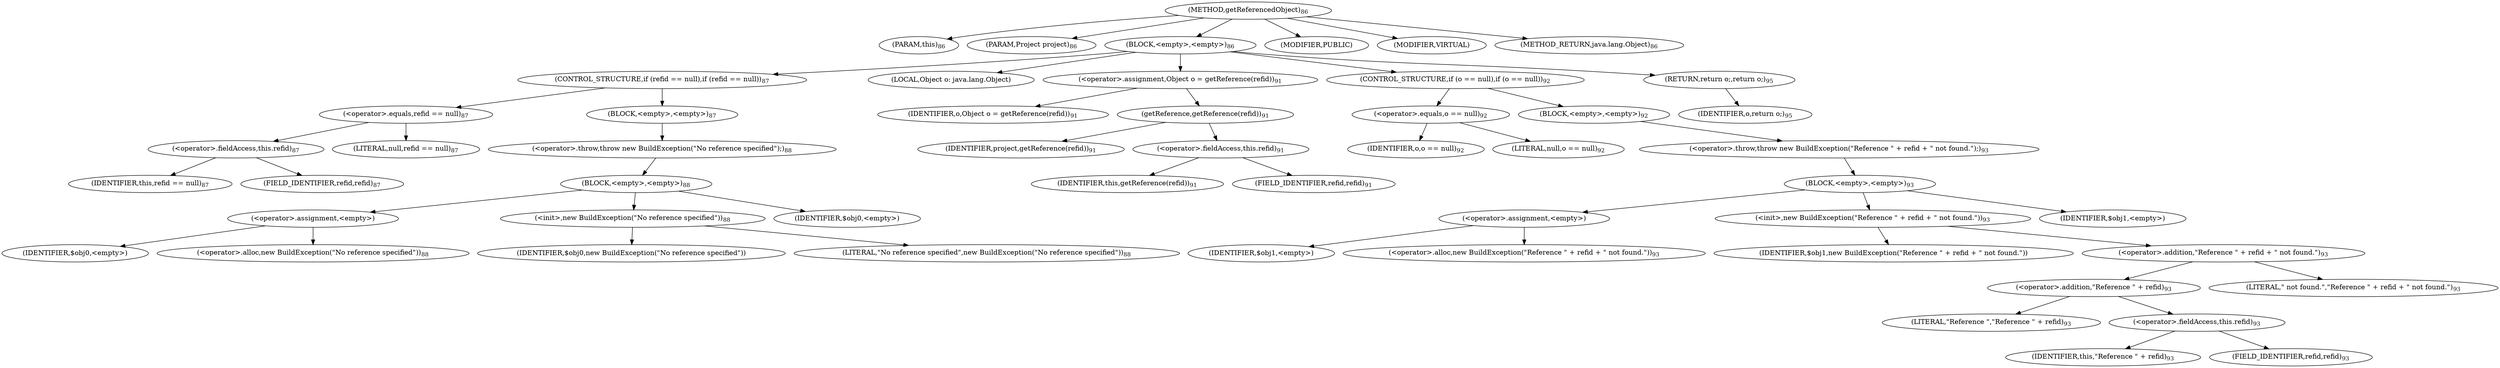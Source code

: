 digraph "getReferencedObject" {  
"64" [label = <(METHOD,getReferencedObject)<SUB>86</SUB>> ]
"65" [label = <(PARAM,this)<SUB>86</SUB>> ]
"66" [label = <(PARAM,Project project)<SUB>86</SUB>> ]
"67" [label = <(BLOCK,&lt;empty&gt;,&lt;empty&gt;)<SUB>86</SUB>> ]
"68" [label = <(CONTROL_STRUCTURE,if (refid == null),if (refid == null))<SUB>87</SUB>> ]
"69" [label = <(&lt;operator&gt;.equals,refid == null)<SUB>87</SUB>> ]
"70" [label = <(&lt;operator&gt;.fieldAccess,this.refid)<SUB>87</SUB>> ]
"71" [label = <(IDENTIFIER,this,refid == null)<SUB>87</SUB>> ]
"72" [label = <(FIELD_IDENTIFIER,refid,refid)<SUB>87</SUB>> ]
"73" [label = <(LITERAL,null,refid == null)<SUB>87</SUB>> ]
"74" [label = <(BLOCK,&lt;empty&gt;,&lt;empty&gt;)<SUB>87</SUB>> ]
"75" [label = <(&lt;operator&gt;.throw,throw new BuildException(&quot;No reference specified&quot;);)<SUB>88</SUB>> ]
"76" [label = <(BLOCK,&lt;empty&gt;,&lt;empty&gt;)<SUB>88</SUB>> ]
"77" [label = <(&lt;operator&gt;.assignment,&lt;empty&gt;)> ]
"78" [label = <(IDENTIFIER,$obj0,&lt;empty&gt;)> ]
"79" [label = <(&lt;operator&gt;.alloc,new BuildException(&quot;No reference specified&quot;))<SUB>88</SUB>> ]
"80" [label = <(&lt;init&gt;,new BuildException(&quot;No reference specified&quot;))<SUB>88</SUB>> ]
"81" [label = <(IDENTIFIER,$obj0,new BuildException(&quot;No reference specified&quot;))> ]
"82" [label = <(LITERAL,&quot;No reference specified&quot;,new BuildException(&quot;No reference specified&quot;))<SUB>88</SUB>> ]
"83" [label = <(IDENTIFIER,$obj0,&lt;empty&gt;)> ]
"84" [label = <(LOCAL,Object o: java.lang.Object)> ]
"85" [label = <(&lt;operator&gt;.assignment,Object o = getReference(refid))<SUB>91</SUB>> ]
"86" [label = <(IDENTIFIER,o,Object o = getReference(refid))<SUB>91</SUB>> ]
"87" [label = <(getReference,getReference(refid))<SUB>91</SUB>> ]
"88" [label = <(IDENTIFIER,project,getReference(refid))<SUB>91</SUB>> ]
"89" [label = <(&lt;operator&gt;.fieldAccess,this.refid)<SUB>91</SUB>> ]
"90" [label = <(IDENTIFIER,this,getReference(refid))<SUB>91</SUB>> ]
"91" [label = <(FIELD_IDENTIFIER,refid,refid)<SUB>91</SUB>> ]
"92" [label = <(CONTROL_STRUCTURE,if (o == null),if (o == null))<SUB>92</SUB>> ]
"93" [label = <(&lt;operator&gt;.equals,o == null)<SUB>92</SUB>> ]
"94" [label = <(IDENTIFIER,o,o == null)<SUB>92</SUB>> ]
"95" [label = <(LITERAL,null,o == null)<SUB>92</SUB>> ]
"96" [label = <(BLOCK,&lt;empty&gt;,&lt;empty&gt;)<SUB>92</SUB>> ]
"97" [label = <(&lt;operator&gt;.throw,throw new BuildException(&quot;Reference &quot; + refid + &quot; not found.&quot;);)<SUB>93</SUB>> ]
"98" [label = <(BLOCK,&lt;empty&gt;,&lt;empty&gt;)<SUB>93</SUB>> ]
"99" [label = <(&lt;operator&gt;.assignment,&lt;empty&gt;)> ]
"100" [label = <(IDENTIFIER,$obj1,&lt;empty&gt;)> ]
"101" [label = <(&lt;operator&gt;.alloc,new BuildException(&quot;Reference &quot; + refid + &quot; not found.&quot;))<SUB>93</SUB>> ]
"102" [label = <(&lt;init&gt;,new BuildException(&quot;Reference &quot; + refid + &quot; not found.&quot;))<SUB>93</SUB>> ]
"103" [label = <(IDENTIFIER,$obj1,new BuildException(&quot;Reference &quot; + refid + &quot; not found.&quot;))> ]
"104" [label = <(&lt;operator&gt;.addition,&quot;Reference &quot; + refid + &quot; not found.&quot;)<SUB>93</SUB>> ]
"105" [label = <(&lt;operator&gt;.addition,&quot;Reference &quot; + refid)<SUB>93</SUB>> ]
"106" [label = <(LITERAL,&quot;Reference &quot;,&quot;Reference &quot; + refid)<SUB>93</SUB>> ]
"107" [label = <(&lt;operator&gt;.fieldAccess,this.refid)<SUB>93</SUB>> ]
"108" [label = <(IDENTIFIER,this,&quot;Reference &quot; + refid)<SUB>93</SUB>> ]
"109" [label = <(FIELD_IDENTIFIER,refid,refid)<SUB>93</SUB>> ]
"110" [label = <(LITERAL,&quot; not found.&quot;,&quot;Reference &quot; + refid + &quot; not found.&quot;)<SUB>93</SUB>> ]
"111" [label = <(IDENTIFIER,$obj1,&lt;empty&gt;)> ]
"112" [label = <(RETURN,return o;,return o;)<SUB>95</SUB>> ]
"113" [label = <(IDENTIFIER,o,return o;)<SUB>95</SUB>> ]
"114" [label = <(MODIFIER,PUBLIC)> ]
"115" [label = <(MODIFIER,VIRTUAL)> ]
"116" [label = <(METHOD_RETURN,java.lang.Object)<SUB>86</SUB>> ]
  "64" -> "65" 
  "64" -> "66" 
  "64" -> "67" 
  "64" -> "114" 
  "64" -> "115" 
  "64" -> "116" 
  "67" -> "68" 
  "67" -> "84" 
  "67" -> "85" 
  "67" -> "92" 
  "67" -> "112" 
  "68" -> "69" 
  "68" -> "74" 
  "69" -> "70" 
  "69" -> "73" 
  "70" -> "71" 
  "70" -> "72" 
  "74" -> "75" 
  "75" -> "76" 
  "76" -> "77" 
  "76" -> "80" 
  "76" -> "83" 
  "77" -> "78" 
  "77" -> "79" 
  "80" -> "81" 
  "80" -> "82" 
  "85" -> "86" 
  "85" -> "87" 
  "87" -> "88" 
  "87" -> "89" 
  "89" -> "90" 
  "89" -> "91" 
  "92" -> "93" 
  "92" -> "96" 
  "93" -> "94" 
  "93" -> "95" 
  "96" -> "97" 
  "97" -> "98" 
  "98" -> "99" 
  "98" -> "102" 
  "98" -> "111" 
  "99" -> "100" 
  "99" -> "101" 
  "102" -> "103" 
  "102" -> "104" 
  "104" -> "105" 
  "104" -> "110" 
  "105" -> "106" 
  "105" -> "107" 
  "107" -> "108" 
  "107" -> "109" 
  "112" -> "113" 
}
